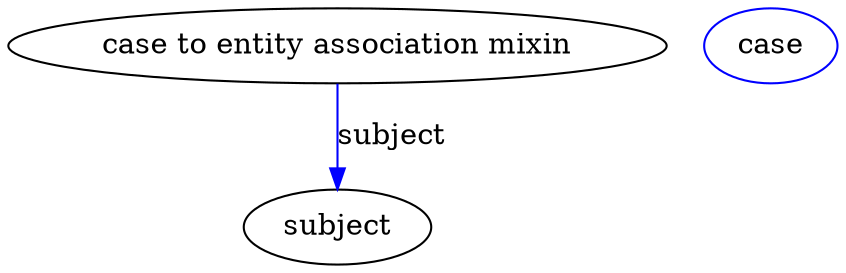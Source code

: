 digraph {
	graph [bb="0,0,397.78,123"];
	node [label="\N"];
	"case to entity association mixin"	 [height=0.5,
		label="case to entity association mixin",
		pos="157.94,105",
		width=4.3871];
	subject	 [height=0.5,
		pos="157.94,18",
		width=1.2457];
	"case to entity association mixin" -> subject	 [color=blue,
		label=subject,
		lp="184.44,61.5",
		pos="e,157.94,36.003 157.94,86.974 157.94,75.192 157.94,59.561 157.94,46.158",
		style=solid];
	"case to entity association mixin_subject"	 [color=blue,
		height=0.5,
		label=case,
		pos="365.94,105",
		width=0.88464];
}

